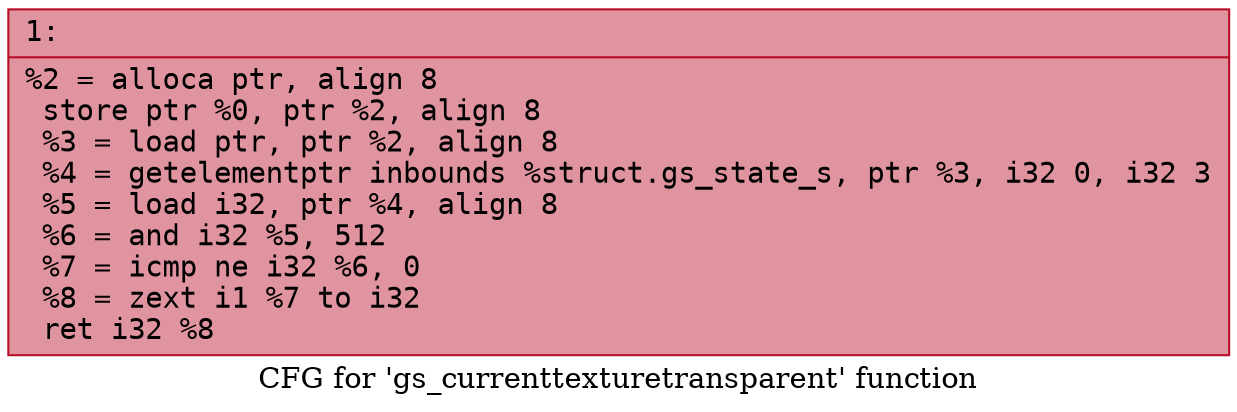 digraph "CFG for 'gs_currenttexturetransparent' function" {
	label="CFG for 'gs_currenttexturetransparent' function";

	Node0x600001ac24e0 [shape=record,color="#b70d28ff", style=filled, fillcolor="#b70d2870" fontname="Courier",label="{1:\l|  %2 = alloca ptr, align 8\l  store ptr %0, ptr %2, align 8\l  %3 = load ptr, ptr %2, align 8\l  %4 = getelementptr inbounds %struct.gs_state_s, ptr %3, i32 0, i32 3\l  %5 = load i32, ptr %4, align 8\l  %6 = and i32 %5, 512\l  %7 = icmp ne i32 %6, 0\l  %8 = zext i1 %7 to i32\l  ret i32 %8\l}"];
}
